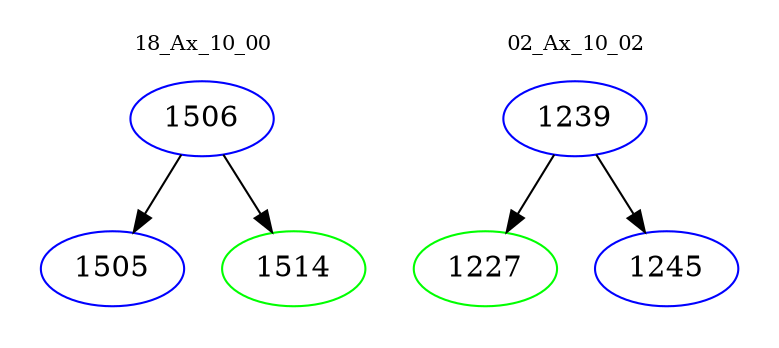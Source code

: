 digraph{
subgraph cluster_0 {
color = white
label = "18_Ax_10_00";
fontsize=10;
T0_1506 [label="1506", color="blue"]
T0_1506 -> T0_1505 [color="black"]
T0_1505 [label="1505", color="blue"]
T0_1506 -> T0_1514 [color="black"]
T0_1514 [label="1514", color="green"]
}
subgraph cluster_1 {
color = white
label = "02_Ax_10_02";
fontsize=10;
T1_1239 [label="1239", color="blue"]
T1_1239 -> T1_1227 [color="black"]
T1_1227 [label="1227", color="green"]
T1_1239 -> T1_1245 [color="black"]
T1_1245 [label="1245", color="blue"]
}
}
